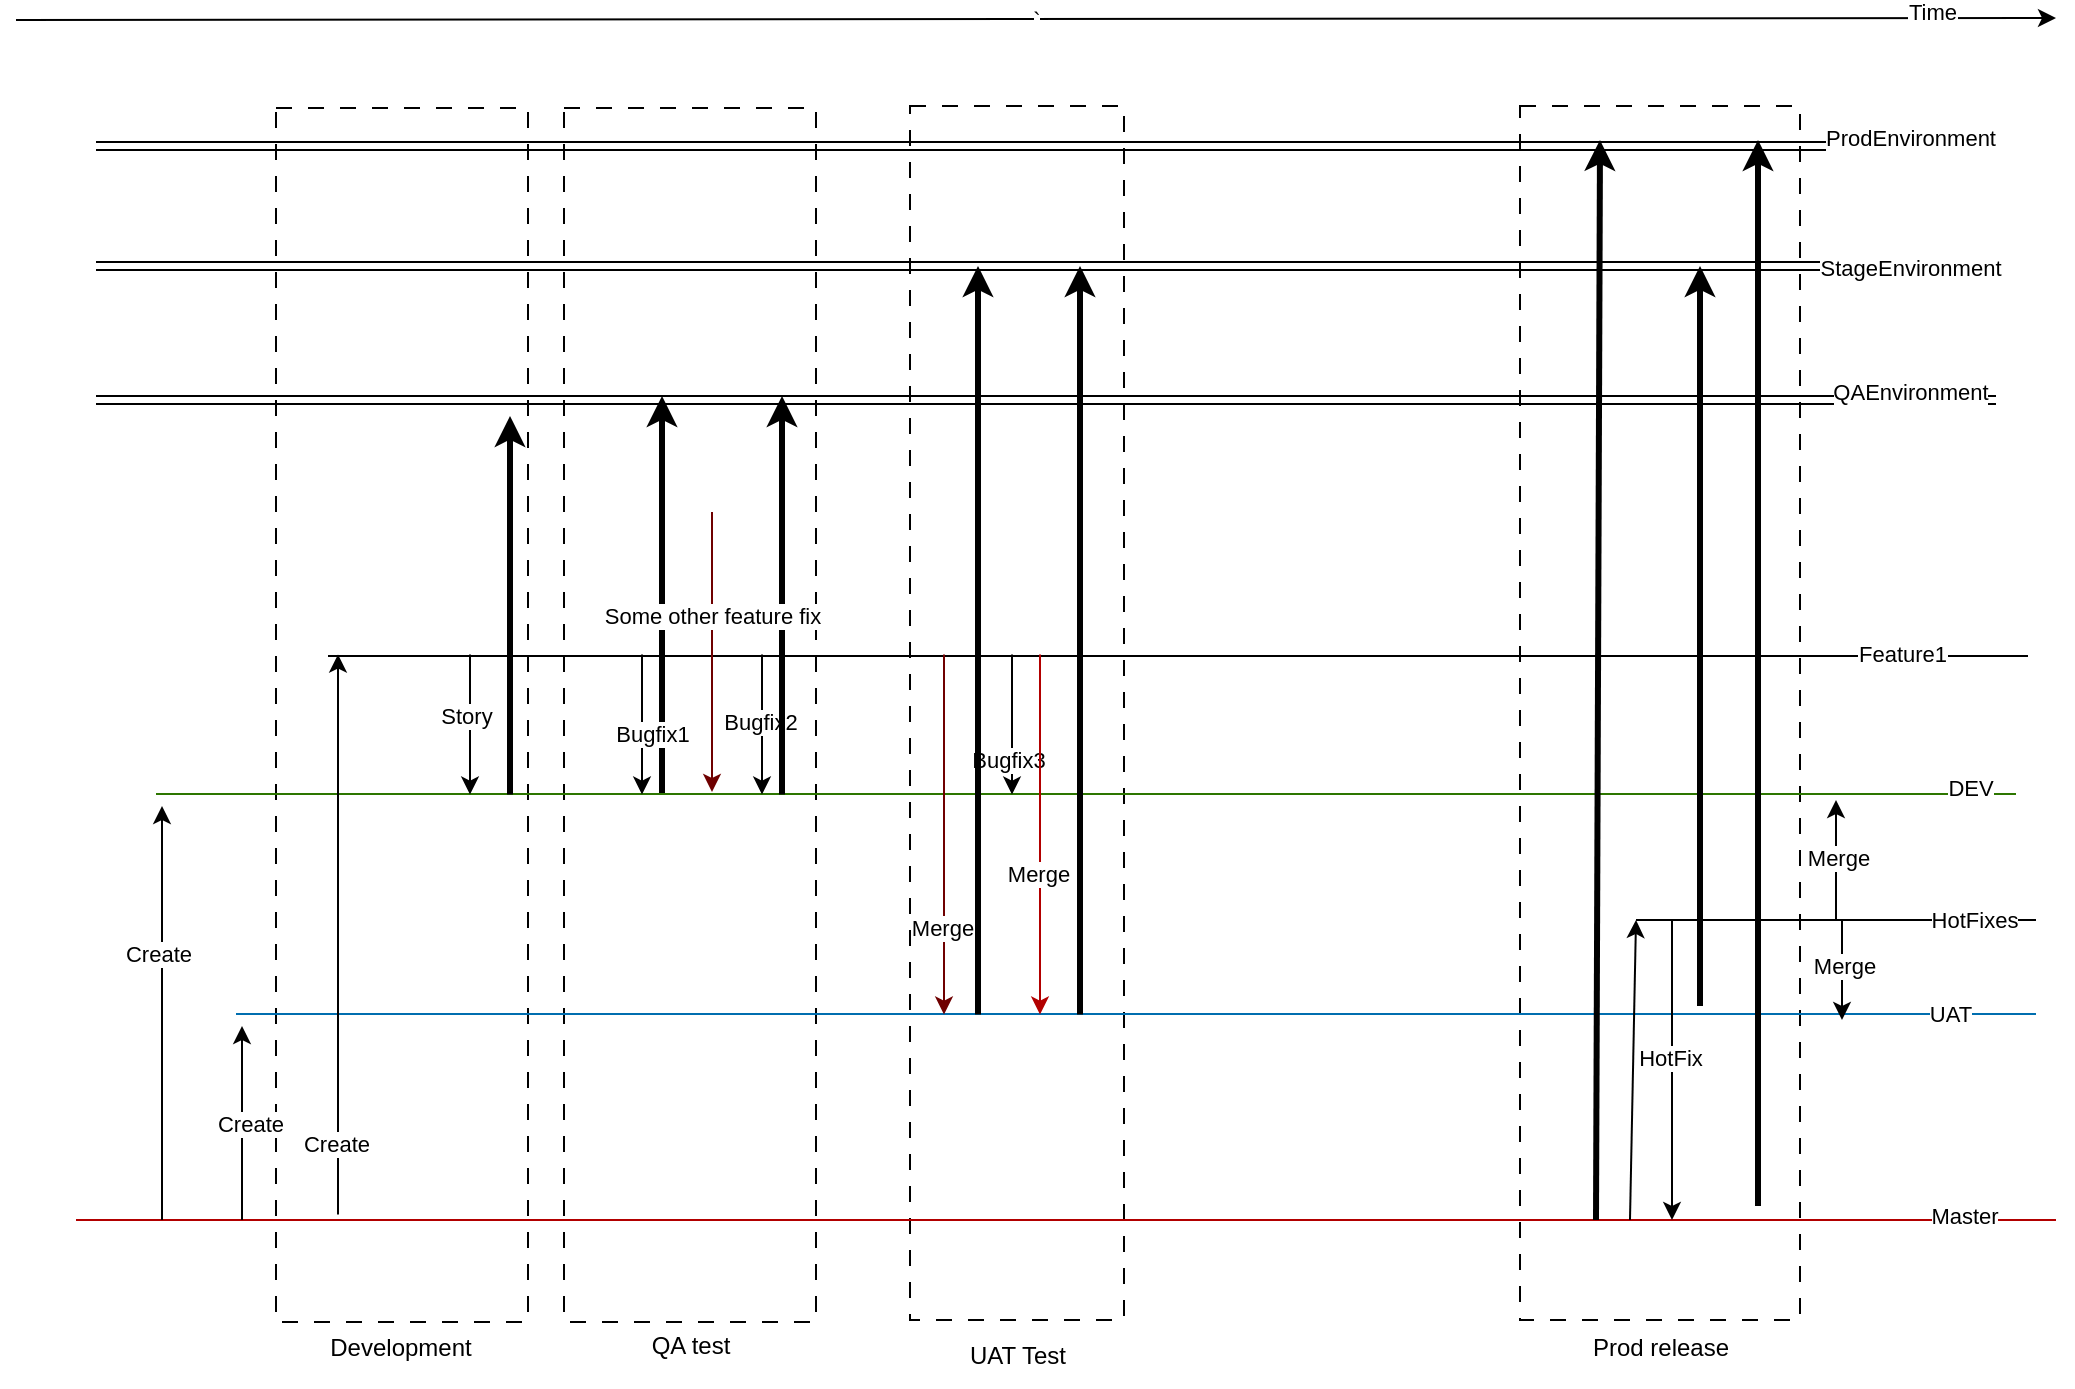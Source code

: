 <mxfile version="28.0.7">
  <diagram name="Page-1" id="4jZYx-C1o4r38tKi5juX">
    <mxGraphModel dx="1034" dy="618" grid="1" gridSize="10" guides="1" tooltips="1" connect="1" arrows="1" fold="1" page="1" pageScale="1" pageWidth="1100" pageHeight="850" math="0" shadow="0">
      <root>
        <mxCell id="0" />
        <mxCell id="1" parent="0" />
        <mxCell id="Fi5sc2P2ReZKkD8UqmJI-1" value="" style="whiteSpace=wrap;html=1;fillStyle=auto;dashed=1;dashPattern=8 8;strokeColor=light-dark(#000000,#1F4EA9);" vertex="1" parent="1">
          <mxGeometry x="170" y="85" width="126" height="607" as="geometry" />
        </mxCell>
        <mxCell id="Fi5sc2P2ReZKkD8UqmJI-3" value="" style="whiteSpace=wrap;html=1;fillStyle=auto;dashed=1;dashPattern=8 8;strokeColor=light-dark(#000000,#1F4EA9);" vertex="1" parent="1">
          <mxGeometry x="314" y="85" width="126" height="607" as="geometry" />
        </mxCell>
        <mxCell id="Fi5sc2P2ReZKkD8UqmJI-4" value="" style="endArrow=classic;html=1;rounded=0;strokeWidth=3;" edge="1" parent="1">
          <mxGeometry width="50" height="50" relative="1" as="geometry">
            <mxPoint x="363" y="428.29" as="sourcePoint" />
            <mxPoint x="363" y="229" as="targetPoint" />
          </mxGeometry>
        </mxCell>
        <mxCell id="Fi5sc2P2ReZKkD8UqmJI-5" value="" style="whiteSpace=wrap;html=1;fillStyle=auto;dashed=1;dashPattern=8 8;strokeColor=light-dark(#000000,#1F4EA9);" vertex="1" parent="1">
          <mxGeometry x="487" y="84" width="107" height="607" as="geometry" />
        </mxCell>
        <mxCell id="Fi5sc2P2ReZKkD8UqmJI-6" value="" style="rounded=0;whiteSpace=wrap;html=1;dashed=1;dashPattern=8 8;strokeColor=light-dark(#000000,#1F4EA9);" vertex="1" parent="1">
          <mxGeometry x="792" y="84" width="140" height="607" as="geometry" />
        </mxCell>
        <mxCell id="Fi5sc2P2ReZKkD8UqmJI-7" value="Prod release" style="text;html=1;align=center;verticalAlign=middle;resizable=0;points=[];autosize=1;strokeColor=none;fillColor=none;" vertex="1" parent="1">
          <mxGeometry x="817" y="690" width="90" height="30" as="geometry" />
        </mxCell>
        <mxCell id="Fi5sc2P2ReZKkD8UqmJI-8" value="" style="endArrow=none;html=1;rounded=0;fillColor=#60a917;strokeColor=#2D7600;" edge="1" parent="1">
          <mxGeometry width="50" height="50" relative="1" as="geometry">
            <mxPoint x="110" y="428" as="sourcePoint" />
            <mxPoint x="1040" y="428" as="targetPoint" />
          </mxGeometry>
        </mxCell>
        <mxCell id="Fi5sc2P2ReZKkD8UqmJI-9" value="DEV" style="edgeLabel;html=1;align=center;verticalAlign=middle;resizable=0;points=[];" vertex="1" connectable="0" parent="Fi5sc2P2ReZKkD8UqmJI-8">
          <mxGeometry x="0.949" y="3" relative="1" as="geometry">
            <mxPoint as="offset" />
          </mxGeometry>
        </mxCell>
        <mxCell id="Fi5sc2P2ReZKkD8UqmJI-10" value="" style="endArrow=none;html=1;rounded=0;fillColor=#1ba1e2;strokeColor=#006EAF;" edge="1" parent="1">
          <mxGeometry width="50" height="50" relative="1" as="geometry">
            <mxPoint x="150" y="538" as="sourcePoint" />
            <mxPoint x="1050" y="538" as="targetPoint" />
          </mxGeometry>
        </mxCell>
        <mxCell id="Fi5sc2P2ReZKkD8UqmJI-11" value="UAT" style="edgeLabel;html=1;align=center;verticalAlign=middle;resizable=0;points=[];" vertex="1" connectable="0" parent="Fi5sc2P2ReZKkD8UqmJI-10">
          <mxGeometry x="0.903" relative="1" as="geometry">
            <mxPoint as="offset" />
          </mxGeometry>
        </mxCell>
        <mxCell id="Fi5sc2P2ReZKkD8UqmJI-12" value="" style="endArrow=none;html=1;rounded=0;fillColor=#e51400;strokeColor=#B20000;" edge="1" parent="1">
          <mxGeometry width="50" height="50" relative="1" as="geometry">
            <mxPoint x="70" y="641" as="sourcePoint" />
            <mxPoint x="1060" y="641" as="targetPoint" />
          </mxGeometry>
        </mxCell>
        <mxCell id="Fi5sc2P2ReZKkD8UqmJI-13" value="Master" style="edgeLabel;html=1;align=center;verticalAlign=middle;resizable=0;points=[];" vertex="1" connectable="0" parent="Fi5sc2P2ReZKkD8UqmJI-12">
          <mxGeometry x="0.847" y="2" relative="1" as="geometry">
            <mxPoint x="29" as="offset" />
          </mxGeometry>
        </mxCell>
        <mxCell id="Fi5sc2P2ReZKkD8UqmJI-14" style="edgeStyle=orthogonalEdgeStyle;rounded=0;orthogonalLoop=1;jettySize=auto;html=1;" edge="1" parent="1">
          <mxGeometry relative="1" as="geometry">
            <mxPoint x="267" y="428.29" as="targetPoint" />
            <mxPoint x="267" y="358.29" as="sourcePoint" />
          </mxGeometry>
        </mxCell>
        <mxCell id="Fi5sc2P2ReZKkD8UqmJI-15" value="Story" style="edgeLabel;html=1;align=center;verticalAlign=middle;resizable=0;points=[];" vertex="1" connectable="0" parent="Fi5sc2P2ReZKkD8UqmJI-14">
          <mxGeometry x="0.833" y="-2" relative="1" as="geometry">
            <mxPoint y="-34" as="offset" />
          </mxGeometry>
        </mxCell>
        <mxCell id="Fi5sc2P2ReZKkD8UqmJI-16" style="edgeStyle=orthogonalEdgeStyle;rounded=0;orthogonalLoop=1;jettySize=auto;html=1;" edge="1" parent="1">
          <mxGeometry relative="1" as="geometry">
            <mxPoint x="353" y="428.29" as="targetPoint" />
            <mxPoint x="353" y="358.29" as="sourcePoint" />
          </mxGeometry>
        </mxCell>
        <mxCell id="Fi5sc2P2ReZKkD8UqmJI-17" value="Bugfix1" style="edgeLabel;html=1;align=center;verticalAlign=middle;resizable=0;points=[];" vertex="1" connectable="0" parent="Fi5sc2P2ReZKkD8UqmJI-16">
          <mxGeometry x="0.707" relative="1" as="geometry">
            <mxPoint x="5" y="-20" as="offset" />
          </mxGeometry>
        </mxCell>
        <mxCell id="Fi5sc2P2ReZKkD8UqmJI-18" style="edgeStyle=orthogonalEdgeStyle;rounded=0;orthogonalLoop=1;jettySize=auto;html=1;" edge="1" parent="1">
          <mxGeometry relative="1" as="geometry">
            <mxPoint x="538" y="428.29" as="targetPoint" />
            <mxPoint x="538" y="358.29" as="sourcePoint" />
          </mxGeometry>
        </mxCell>
        <mxCell id="Fi5sc2P2ReZKkD8UqmJI-19" value="Bugfix3" style="edgeLabel;html=1;align=center;verticalAlign=middle;resizable=0;points=[];" vertex="1" connectable="0" parent="Fi5sc2P2ReZKkD8UqmJI-18">
          <mxGeometry x="0.501" y="-2" relative="1" as="geometry">
            <mxPoint as="offset" />
          </mxGeometry>
        </mxCell>
        <mxCell id="Fi5sc2P2ReZKkD8UqmJI-20" value="`" style="endArrow=classic;html=1;rounded=0;" edge="1" parent="1">
          <mxGeometry width="50" height="50" relative="1" as="geometry">
            <mxPoint x="40" y="41" as="sourcePoint" />
            <mxPoint x="1060" y="40" as="targetPoint" />
          </mxGeometry>
        </mxCell>
        <mxCell id="Fi5sc2P2ReZKkD8UqmJI-21" value="Time" style="edgeLabel;html=1;align=center;verticalAlign=middle;resizable=0;points=[];" vertex="1" connectable="0" parent="Fi5sc2P2ReZKkD8UqmJI-20">
          <mxGeometry x="0.877" y="3" relative="1" as="geometry">
            <mxPoint as="offset" />
          </mxGeometry>
        </mxCell>
        <mxCell id="Fi5sc2P2ReZKkD8UqmJI-22" value="" style="endArrow=none;html=1;rounded=0;" edge="1" parent="1">
          <mxGeometry width="50" height="50" relative="1" as="geometry">
            <mxPoint x="196" y="359" as="sourcePoint" />
            <mxPoint x="1046" y="359" as="targetPoint" />
          </mxGeometry>
        </mxCell>
        <mxCell id="Fi5sc2P2ReZKkD8UqmJI-23" value="Feature1" style="edgeLabel;html=1;align=center;verticalAlign=middle;resizable=0;points=[];" vertex="1" connectable="0" parent="Fi5sc2P2ReZKkD8UqmJI-22">
          <mxGeometry x="0.656" y="1" relative="1" as="geometry">
            <mxPoint x="83" as="offset" />
          </mxGeometry>
        </mxCell>
        <mxCell id="Fi5sc2P2ReZKkD8UqmJI-24" value="" style="endArrow=classic;html=1;rounded=0;" edge="1" parent="1">
          <mxGeometry width="50" height="50" relative="1" as="geometry">
            <mxPoint x="201" y="638.29" as="sourcePoint" />
            <mxPoint x="201" y="358.29" as="targetPoint" />
          </mxGeometry>
        </mxCell>
        <mxCell id="Fi5sc2P2ReZKkD8UqmJI-25" value="Create" style="edgeLabel;html=1;align=center;verticalAlign=middle;resizable=0;points=[];" vertex="1" connectable="0" parent="Fi5sc2P2ReZKkD8UqmJI-24">
          <mxGeometry x="-0.743" y="1" relative="1" as="geometry">
            <mxPoint as="offset" />
          </mxGeometry>
        </mxCell>
        <mxCell id="Fi5sc2P2ReZKkD8UqmJI-26" value="" style="endArrow=classic;html=1;rounded=0;" edge="1" parent="1">
          <mxGeometry width="50" height="50" relative="1" as="geometry">
            <mxPoint x="413" y="358.29" as="sourcePoint" />
            <mxPoint x="413" y="428.29" as="targetPoint" />
          </mxGeometry>
        </mxCell>
        <mxCell id="Fi5sc2P2ReZKkD8UqmJI-27" value="Bugfix2" style="edgeLabel;html=1;align=center;verticalAlign=middle;resizable=0;points=[];" vertex="1" connectable="0" parent="Fi5sc2P2ReZKkD8UqmJI-26">
          <mxGeometry x="-0.048" y="-1" relative="1" as="geometry">
            <mxPoint as="offset" />
          </mxGeometry>
        </mxCell>
        <mxCell id="Fi5sc2P2ReZKkD8UqmJI-28" value="" style="shape=link;html=1;rounded=0;" edge="1" parent="1">
          <mxGeometry width="100" relative="1" as="geometry">
            <mxPoint x="80" y="231" as="sourcePoint" />
            <mxPoint x="1030" y="231" as="targetPoint" />
          </mxGeometry>
        </mxCell>
        <mxCell id="Fi5sc2P2ReZKkD8UqmJI-29" value="QAEnvironment" style="edgeLabel;html=1;align=center;verticalAlign=middle;resizable=0;points=[];" vertex="1" connectable="0" parent="Fi5sc2P2ReZKkD8UqmJI-28">
          <mxGeometry x="0.907" y="4" relative="1" as="geometry">
            <mxPoint x="1" as="offset" />
          </mxGeometry>
        </mxCell>
        <mxCell id="Fi5sc2P2ReZKkD8UqmJI-30" value="" style="endArrow=classic;html=1;rounded=0;strokeWidth=3;" edge="1" parent="1">
          <mxGeometry width="50" height="50" relative="1" as="geometry">
            <mxPoint x="287" y="428.29" as="sourcePoint" />
            <mxPoint x="287" y="239" as="targetPoint" />
          </mxGeometry>
        </mxCell>
        <mxCell id="Fi5sc2P2ReZKkD8UqmJI-31" value="" style="shape=link;html=1;rounded=0;" edge="1" parent="1">
          <mxGeometry width="100" relative="1" as="geometry">
            <mxPoint x="80" y="164" as="sourcePoint" />
            <mxPoint x="1030" y="164" as="targetPoint" />
          </mxGeometry>
        </mxCell>
        <mxCell id="Fi5sc2P2ReZKkD8UqmJI-32" value="StageEnvironment" style="edgeLabel;html=1;align=center;verticalAlign=middle;resizable=0;points=[];" vertex="1" connectable="0" parent="Fi5sc2P2ReZKkD8UqmJI-31">
          <mxGeometry x="0.909" y="-1" relative="1" as="geometry">
            <mxPoint as="offset" />
          </mxGeometry>
        </mxCell>
        <mxCell id="Fi5sc2P2ReZKkD8UqmJI-33" value="" style="endArrow=classic;html=1;rounded=0;fillColor=#a20025;strokeColor=#6F0000;" edge="1" parent="1">
          <mxGeometry width="50" height="50" relative="1" as="geometry">
            <mxPoint x="504" y="358.29" as="sourcePoint" />
            <mxPoint x="504" y="538.29" as="targetPoint" />
          </mxGeometry>
        </mxCell>
        <mxCell id="Fi5sc2P2ReZKkD8UqmJI-34" value="Merge" style="edgeLabel;html=1;align=center;verticalAlign=middle;resizable=0;points=[];" vertex="1" connectable="0" parent="Fi5sc2P2ReZKkD8UqmJI-33">
          <mxGeometry x="0.512" y="-1" relative="1" as="geometry">
            <mxPoint as="offset" />
          </mxGeometry>
        </mxCell>
        <mxCell id="Fi5sc2P2ReZKkD8UqmJI-35" value="" style="endArrow=classic;html=1;rounded=0;strokeWidth=3;" edge="1" parent="1">
          <mxGeometry width="50" height="50" relative="1" as="geometry">
            <mxPoint x="521" y="538.29" as="sourcePoint" />
            <mxPoint x="521" y="164" as="targetPoint" />
          </mxGeometry>
        </mxCell>
        <mxCell id="Fi5sc2P2ReZKkD8UqmJI-36" value="" style="endArrow=classic;html=1;rounded=0;fillColor=#e51400;strokeColor=#B20000;" edge="1" parent="1">
          <mxGeometry width="50" height="50" relative="1" as="geometry">
            <mxPoint x="552" y="358.29" as="sourcePoint" />
            <mxPoint x="552" y="538.29" as="targetPoint" />
          </mxGeometry>
        </mxCell>
        <mxCell id="Fi5sc2P2ReZKkD8UqmJI-37" value="Merge" style="edgeLabel;html=1;align=center;verticalAlign=middle;resizable=0;points=[];" vertex="1" connectable="0" parent="Fi5sc2P2ReZKkD8UqmJI-36">
          <mxGeometry x="0.214" y="-1" relative="1" as="geometry">
            <mxPoint as="offset" />
          </mxGeometry>
        </mxCell>
        <mxCell id="Fi5sc2P2ReZKkD8UqmJI-38" value="" style="endArrow=classic;html=1;rounded=0;strokeWidth=3;" edge="1" parent="1">
          <mxGeometry width="50" height="50" relative="1" as="geometry">
            <mxPoint x="572" y="538.29" as="sourcePoint" />
            <mxPoint x="572" y="164" as="targetPoint" />
          </mxGeometry>
        </mxCell>
        <mxCell id="Fi5sc2P2ReZKkD8UqmJI-39" value="" style="endArrow=classic;html=1;rounded=0;strokeWidth=3;" edge="1" parent="1">
          <mxGeometry width="50" height="50" relative="1" as="geometry">
            <mxPoint x="423" y="428.29" as="sourcePoint" />
            <mxPoint x="423" y="229" as="targetPoint" />
          </mxGeometry>
        </mxCell>
        <mxCell id="Fi5sc2P2ReZKkD8UqmJI-40" value="" style="endArrow=classic;html=1;rounded=0;fillColor=#a20025;strokeColor=#6F0000;" edge="1" parent="1">
          <mxGeometry width="50" height="50" relative="1" as="geometry">
            <mxPoint x="388" y="287" as="sourcePoint" />
            <mxPoint x="388" y="427" as="targetPoint" />
          </mxGeometry>
        </mxCell>
        <mxCell id="Fi5sc2P2ReZKkD8UqmJI-41" value="Some other feature fix" style="edgeLabel;html=1;align=center;verticalAlign=middle;resizable=0;points=[];" vertex="1" connectable="0" parent="Fi5sc2P2ReZKkD8UqmJI-40">
          <mxGeometry x="-0.643" y="1" relative="1" as="geometry">
            <mxPoint x="-1" y="27" as="offset" />
          </mxGeometry>
        </mxCell>
        <mxCell id="Fi5sc2P2ReZKkD8UqmJI-42" value="" style="shape=link;html=1;rounded=0;" edge="1" parent="1">
          <mxGeometry width="100" relative="1" as="geometry">
            <mxPoint x="80" y="104" as="sourcePoint" />
            <mxPoint x="1030" y="104" as="targetPoint" />
          </mxGeometry>
        </mxCell>
        <mxCell id="Fi5sc2P2ReZKkD8UqmJI-43" value="ProdEnvironment" style="edgeLabel;html=1;align=center;verticalAlign=middle;resizable=0;points=[];" vertex="1" connectable="0" parent="Fi5sc2P2ReZKkD8UqmJI-42">
          <mxGeometry x="0.907" y="4" relative="1" as="geometry">
            <mxPoint x="1" as="offset" />
          </mxGeometry>
        </mxCell>
        <mxCell id="Fi5sc2P2ReZKkD8UqmJI-44" value="" style="endArrow=classic;html=1;rounded=0;strokeWidth=3;" edge="1" parent="1">
          <mxGeometry width="50" height="50" relative="1" as="geometry">
            <mxPoint x="830" y="641" as="sourcePoint" />
            <mxPoint x="832" y="101" as="targetPoint" />
          </mxGeometry>
        </mxCell>
        <mxCell id="Fi5sc2P2ReZKkD8UqmJI-45" value="" style="endArrow=classic;html=1;rounded=0;" edge="1" parent="1">
          <mxGeometry width="50" height="50" relative="1" as="geometry">
            <mxPoint x="153" y="641" as="sourcePoint" />
            <mxPoint x="153" y="544" as="targetPoint" />
          </mxGeometry>
        </mxCell>
        <mxCell id="Fi5sc2P2ReZKkD8UqmJI-46" value="Create" style="edgeLabel;html=1;align=center;verticalAlign=middle;resizable=0;points=[];" vertex="1" connectable="0" parent="Fi5sc2P2ReZKkD8UqmJI-45">
          <mxGeometry x="-0.003" y="-4" relative="1" as="geometry">
            <mxPoint as="offset" />
          </mxGeometry>
        </mxCell>
        <mxCell id="Fi5sc2P2ReZKkD8UqmJI-47" value="" style="endArrow=classic;html=1;rounded=0;" edge="1" parent="1">
          <mxGeometry width="50" height="50" relative="1" as="geometry">
            <mxPoint x="113" y="641" as="sourcePoint" />
            <mxPoint x="113" y="434" as="targetPoint" />
          </mxGeometry>
        </mxCell>
        <mxCell id="Fi5sc2P2ReZKkD8UqmJI-48" value="Create" style="edgeLabel;html=1;align=center;verticalAlign=middle;resizable=0;points=[];" vertex="1" connectable="0" parent="Fi5sc2P2ReZKkD8UqmJI-47">
          <mxGeometry x="0.284" y="2" relative="1" as="geometry">
            <mxPoint as="offset" />
          </mxGeometry>
        </mxCell>
        <mxCell id="Fi5sc2P2ReZKkD8UqmJI-49" value="" style="endArrow=classic;html=1;rounded=0;" edge="1" parent="1">
          <mxGeometry width="50" height="50" relative="1" as="geometry">
            <mxPoint x="868" y="491" as="sourcePoint" />
            <mxPoint x="868" y="641" as="targetPoint" />
          </mxGeometry>
        </mxCell>
        <mxCell id="Fi5sc2P2ReZKkD8UqmJI-50" value="HotFix" style="edgeLabel;html=1;align=center;verticalAlign=middle;resizable=0;points=[];" vertex="1" connectable="0" parent="Fi5sc2P2ReZKkD8UqmJI-49">
          <mxGeometry x="-0.367" y="-1" relative="1" as="geometry">
            <mxPoint y="21" as="offset" />
          </mxGeometry>
        </mxCell>
        <mxCell id="Fi5sc2P2ReZKkD8UqmJI-51" value="" style="endArrow=classic;html=1;rounded=0;strokeWidth=3;" edge="1" parent="1">
          <mxGeometry width="50" height="50" relative="1" as="geometry">
            <mxPoint x="911" y="634" as="sourcePoint" />
            <mxPoint x="911" y="101" as="targetPoint" />
          </mxGeometry>
        </mxCell>
        <mxCell id="Fi5sc2P2ReZKkD8UqmJI-52" value="" style="endArrow=classic;html=1;rounded=0;strokeWidth=3;" edge="1" parent="1">
          <mxGeometry width="50" height="50" relative="1" as="geometry">
            <mxPoint x="882" y="534" as="sourcePoint" />
            <mxPoint x="882" y="164" as="targetPoint" />
          </mxGeometry>
        </mxCell>
        <mxCell id="Fi5sc2P2ReZKkD8UqmJI-53" value="UAT Test" style="text;html=1;align=center;verticalAlign=middle;whiteSpace=wrap;rounded=0;" vertex="1" parent="1">
          <mxGeometry x="511" y="694" width="60" height="30" as="geometry" />
        </mxCell>
        <mxCell id="Fi5sc2P2ReZKkD8UqmJI-64" value="QA test" style="text;html=1;align=center;verticalAlign=middle;resizable=0;points=[];autosize=1;strokeColor=none;fillColor=none;" vertex="1" parent="1">
          <mxGeometry x="347" y="689" width="60" height="30" as="geometry" />
        </mxCell>
        <mxCell id="Fi5sc2P2ReZKkD8UqmJI-66" value="" style="endArrow=none;html=1;rounded=0;" edge="1" parent="1">
          <mxGeometry width="50" height="50" relative="1" as="geometry">
            <mxPoint x="850" y="491" as="sourcePoint" />
            <mxPoint x="1050" y="491" as="targetPoint" />
          </mxGeometry>
        </mxCell>
        <mxCell id="Fi5sc2P2ReZKkD8UqmJI-67" value="HotFixes" style="edgeLabel;html=1;align=center;verticalAlign=middle;resizable=0;points=[];" vertex="1" connectable="0" parent="Fi5sc2P2ReZKkD8UqmJI-66">
          <mxGeometry x="0.684" relative="1" as="geometry">
            <mxPoint as="offset" />
          </mxGeometry>
        </mxCell>
        <mxCell id="Fi5sc2P2ReZKkD8UqmJI-68" value="" style="endArrow=classic;html=1;rounded=0;" edge="1" parent="1">
          <mxGeometry width="50" height="50" relative="1" as="geometry">
            <mxPoint x="847" y="641" as="sourcePoint" />
            <mxPoint x="850" y="491" as="targetPoint" />
          </mxGeometry>
        </mxCell>
        <mxCell id="Fi5sc2P2ReZKkD8UqmJI-69" value="" style="endArrow=classic;html=1;rounded=0;" edge="1" parent="1">
          <mxGeometry width="50" height="50" relative="1" as="geometry">
            <mxPoint x="950" y="491" as="sourcePoint" />
            <mxPoint x="950" y="431" as="targetPoint" />
          </mxGeometry>
        </mxCell>
        <mxCell id="Fi5sc2P2ReZKkD8UqmJI-70" value="Merge" style="edgeLabel;html=1;align=center;verticalAlign=middle;resizable=0;points=[];" vertex="1" connectable="0" parent="Fi5sc2P2ReZKkD8UqmJI-69">
          <mxGeometry x="0.033" y="-1" relative="1" as="geometry">
            <mxPoint as="offset" />
          </mxGeometry>
        </mxCell>
        <mxCell id="Fi5sc2P2ReZKkD8UqmJI-71" value="" style="endArrow=classic;html=1;rounded=0;" edge="1" parent="1">
          <mxGeometry width="50" height="50" relative="1" as="geometry">
            <mxPoint x="953" y="491" as="sourcePoint" />
            <mxPoint x="953" y="541" as="targetPoint" />
          </mxGeometry>
        </mxCell>
        <mxCell id="Fi5sc2P2ReZKkD8UqmJI-72" value="Merge" style="edgeLabel;html=1;align=center;verticalAlign=middle;resizable=0;points=[];" vertex="1" connectable="0" parent="Fi5sc2P2ReZKkD8UqmJI-71">
          <mxGeometry x="-0.097" y="1" relative="1" as="geometry">
            <mxPoint as="offset" />
          </mxGeometry>
        </mxCell>
        <mxCell id="Fi5sc2P2ReZKkD8UqmJI-73" value="Development" style="text;html=1;align=center;verticalAlign=middle;resizable=0;points=[];autosize=1;strokeColor=none;fillColor=none;" vertex="1" parent="1">
          <mxGeometry x="187" y="690" width="90" height="30" as="geometry" />
        </mxCell>
      </root>
    </mxGraphModel>
  </diagram>
</mxfile>
